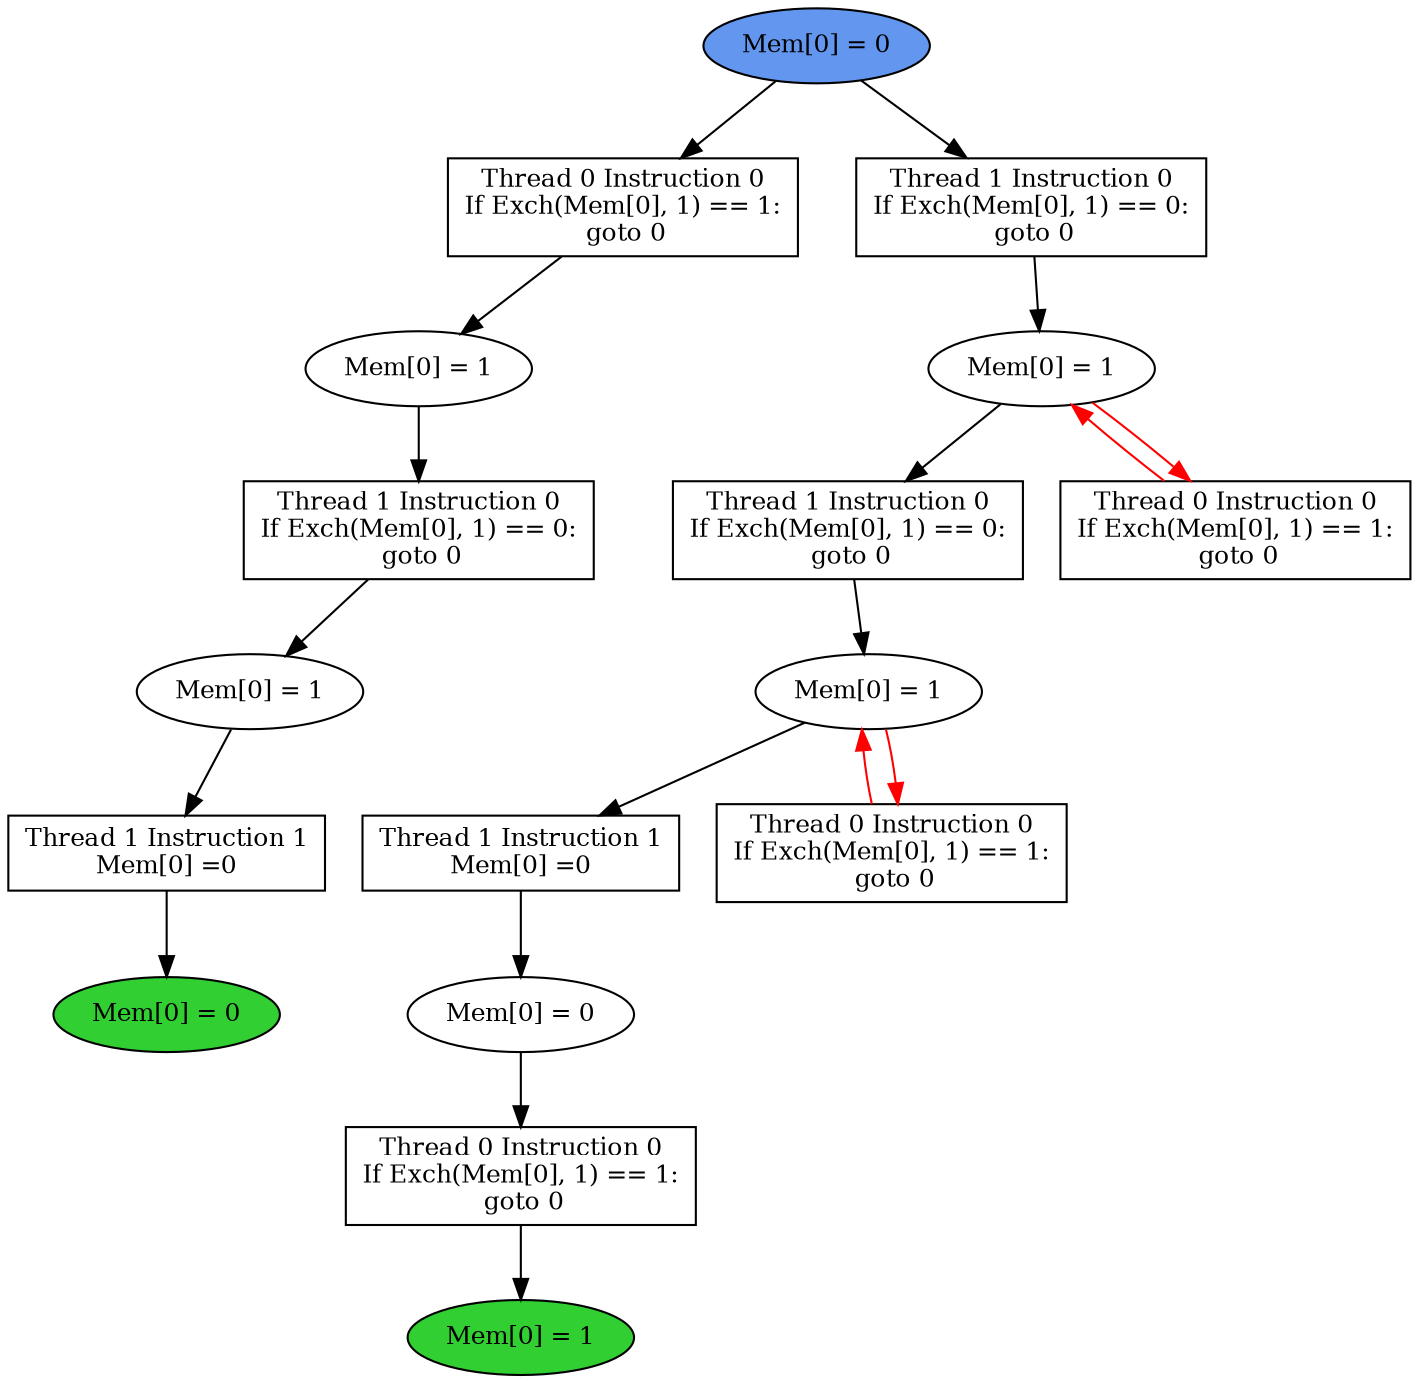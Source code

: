 digraph "graph" {
graph [fontsize=12]
node [fontsize=12]
edge [fontsize=12]
rankdir=TB;
"N13" -> "N12" [uuid = "<A0, END0>", color = "#000000", fontcolor = "#ffffff", style = "solid", label = "", dir = "forward", weight = "1"]
"N11" -> "N10" [uuid = "<A1, S4>", color = "#000000", fontcolor = "#ffffff", style = "solid", label = "", dir = "forward", weight = "1"]
"N9" -> "N8" [uuid = "<A2, END1>", color = "#000000", fontcolor = "#ffffff", style = "solid", label = "", dir = "forward", weight = "1"]
"N23" -> "N22" [uuid = "<A3, S3>", color = "#ff0000", fontcolor = "#ffffff", style = "solid", label = "", dir = "back", weight = "1"]
"N17" -> "N16" [uuid = "<A4, S2>", color = "#000000", fontcolor = "#ffffff", style = "solid", label = "", dir = "forward", weight = "1"]
"N24" -> "N23" [uuid = "<A5, S3>", color = "#000000", fontcolor = "#ffffff", style = "solid", label = "", dir = "forward", weight = "1"]
"N26" -> "N25" [uuid = "<A6, S1>", color = "#000000", fontcolor = "#ffffff", style = "solid", label = "", dir = "forward", weight = "1"]
"N15" -> "N14" [uuid = "<A7, S0>", color = "#000000", fontcolor = "#ffffff", style = "solid", label = "", dir = "forward", weight = "1"]
"N25" -> "N21" [uuid = "<A8, S1>", color = "#ff0000", fontcolor = "#ffffff", style = "solid", label = "", dir = "back", weight = "1"]
"N14" -> "N13" [uuid = "<A0, S0>", color = "#000000", fontcolor = "#ffffff", style = "solid", label = "", dir = "forward", weight = "1"]
"N23" -> "N11" [uuid = "<A1, S3>", color = "#000000", fontcolor = "#ffffff", style = "solid", label = "", dir = "forward", weight = "1"]
"N10" -> "N9" [uuid = "<A2, S4>", color = "#000000", fontcolor = "#ffffff", style = "solid", label = "", dir = "forward", weight = "1"]
"N23" -> "N22" [uuid = "<A3, S3>", color = "#ff0000", fontcolor = "#ffffff", style = "solid", label = "", dir = "forward", weight = "1"]
"N27" -> "N17" [uuid = "<A4, START$0>", color = "#000000", fontcolor = "#ffffff", style = "solid", label = "", dir = "forward", weight = "1"]
"N25" -> "N24" [uuid = "<A5, S1>", color = "#000000", fontcolor = "#ffffff", style = "solid", label = "", dir = "forward", weight = "1"]
"N27" -> "N26" [uuid = "<A6, START$0>", color = "#000000", fontcolor = "#ffffff", style = "solid", label = "", dir = "forward", weight = "1"]
"N16" -> "N15" [uuid = "<A7, S2>", color = "#000000", fontcolor = "#ffffff", style = "solid", label = "", dir = "forward", weight = "1"]
"N25" -> "N21" [uuid = "<A8, S1>", color = "#ff0000", fontcolor = "#ffffff", style = "solid", label = "", dir = "forward", weight = "1"]
"N8" [uuid="END1", label="Mem[0] = 1", fillcolor = "#31cf31", fontcolor = "#000000", shape = "ellipse", style = "filled, solid"]
"N9" [uuid="A2", label="Thread 0 Instruction 0
If Exch(Mem[0], 1) == 1:
 goto 0", fillcolor = "#ffffff", fontcolor = "#000000", shape = "box", style = "filled, solid"]
"N10" [uuid="S4", label="Mem[0] = 0", fillcolor = "#ffffff", fontcolor = "#000000", shape = "ellipse", style = "filled, solid"]
"N11" [uuid="A1", label="Thread 1 Instruction 1
Mem[0] =0", fillcolor = "#ffffff", fontcolor = "#000000", shape = "box", style = "filled, solid"]
"N12" [uuid="END0", label="Mem[0] = 0", fillcolor = "#31cf31", fontcolor = "#000000", shape = "ellipse", style = "filled, solid"]
"N13" [uuid="A0", label="Thread 1 Instruction 1
Mem[0] =0", fillcolor = "#ffffff", fontcolor = "#000000", shape = "box", style = "filled, solid"]
"N14" [uuid="S0", label="Mem[0] = 1", fillcolor = "#ffffff", fontcolor = "#000000", shape = "ellipse", style = "filled, solid"]
"N15" [uuid="A7", label="Thread 1 Instruction 0
If Exch(Mem[0], 1) == 0:
 goto 0", fillcolor = "#ffffff", fontcolor = "#000000", shape = "box", style = "filled, solid"]
"N16" [uuid="S2", label="Mem[0] = 1", fillcolor = "#ffffff", fontcolor = "#000000", shape = "ellipse", style = "filled, solid"]
"N17" [uuid="A4", label="Thread 0 Instruction 0
If Exch(Mem[0], 1) == 1:
 goto 0", fillcolor = "#ffffff", fontcolor = "#000000", shape = "box", style = "filled, solid"]
"N21" [uuid="A8", label="Thread 0 Instruction 0
If Exch(Mem[0], 1) == 1:
 goto 0", fillcolor = "#ffffff", fontcolor = "#000000", shape = "box", style = "filled, solid"]
"N22" [uuid="A3", label="Thread 0 Instruction 0
If Exch(Mem[0], 1) == 1:
 goto 0", fillcolor = "#ffffff", fontcolor = "#000000", shape = "box", style = "filled, solid"]
"N23" [uuid="S3", label="Mem[0] = 1", fillcolor = "#ffffff", fontcolor = "#000000", shape = "ellipse", style = "filled, solid"]
"N24" [uuid="A5", label="Thread 1 Instruction 0
If Exch(Mem[0], 1) == 0:
 goto 0", fillcolor = "#ffffff", fontcolor = "#000000", shape = "box", style = "filled, solid"]
"N25" [uuid="S1", label="Mem[0] = 1", fillcolor = "#ffffff", fontcolor = "#000000", shape = "ellipse", style = "filled, solid"]
"N26" [uuid="A6", label="Thread 1 Instruction 0
If Exch(Mem[0], 1) == 0:
 goto 0", fillcolor = "#ffffff", fontcolor = "#000000", shape = "box", style = "filled, solid"]
"N27" [uuid="START$0", label="Mem[0] = 0", fillcolor = "#6396ef", fontcolor = "#000000", shape = "ellipse", style = "filled, solid"]
}